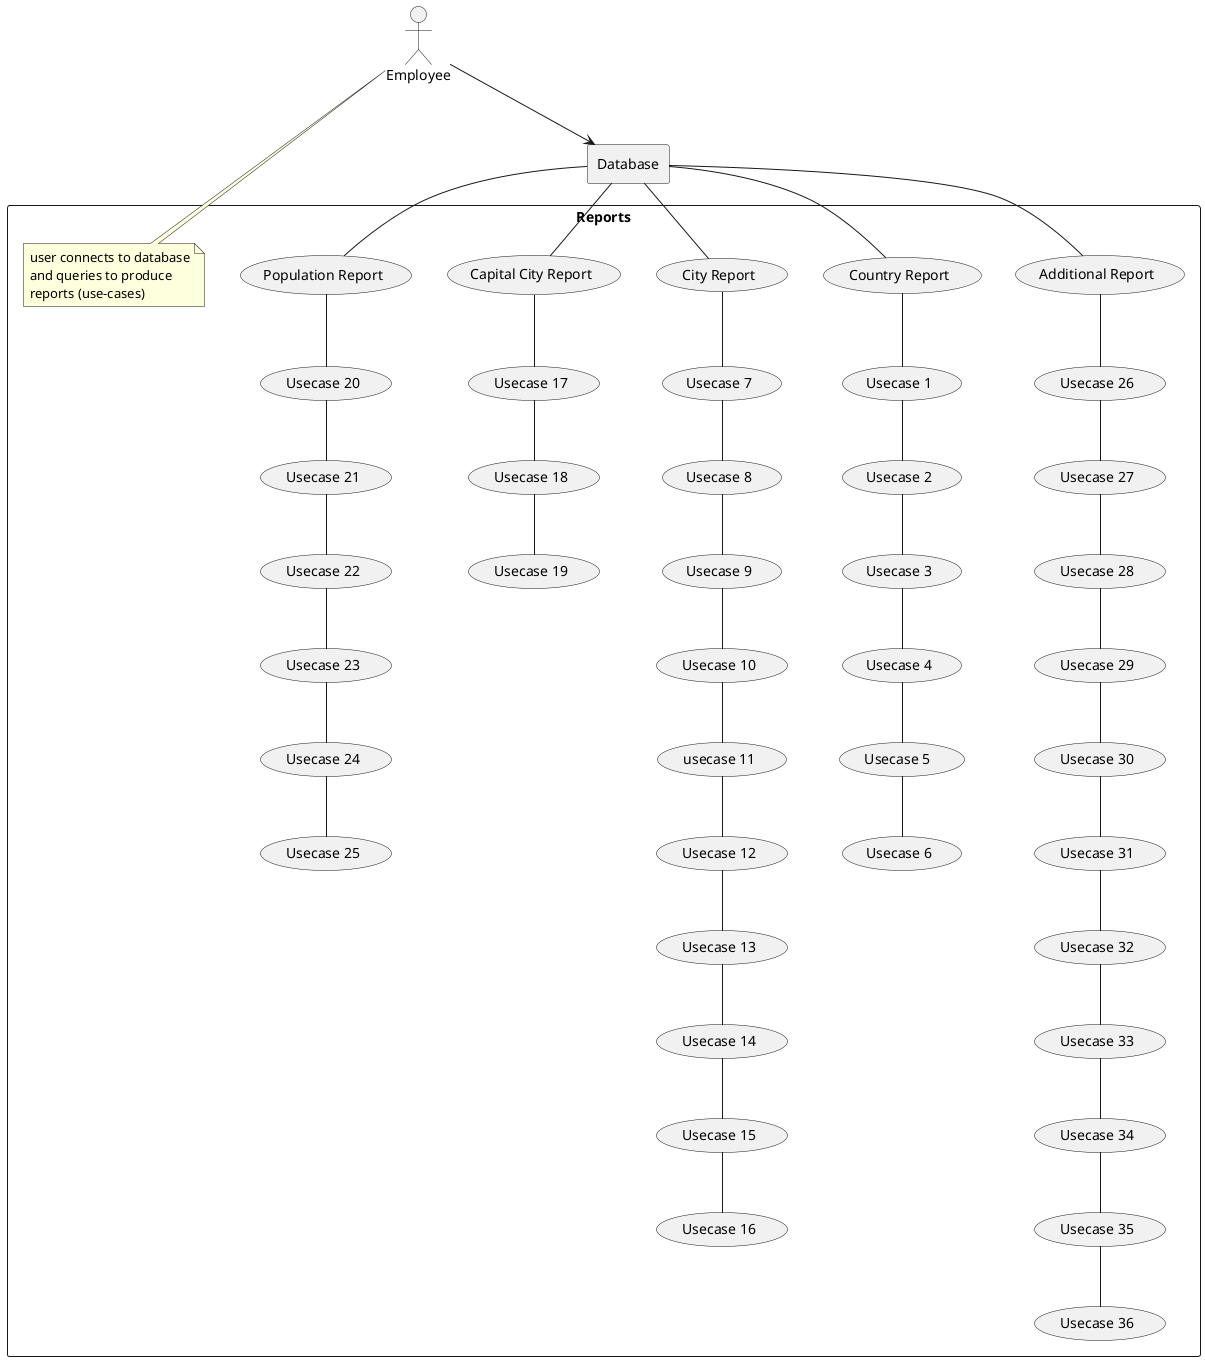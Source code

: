 @startuml

actor emp as "Employee"

rectangle Database

rectangle "Reports" {

usecase UC1 as "Usecase 1"
usecase UC2 as "Usecase 2"
usecase UC3 as "Usecase 3"
usecase UC4 as "Usecase 4"
usecase UC5 as "Usecase 5 "
usecase UC6 as "Usecase 6"
usecase UC7 as "Usecase 7"
usecase UC8 as "Usecase 8"
usecase UC9 as "Usecase 9"
usecase UC10 as "Usecase 10"
usecase UC11 as "usecase 11"
usecase UC12 as "Usecase 12"
usecase UC13 as "Usecase 13"
usecase UC14 as "Usecase 14"
usecase UC15 as "Usecase 15"
usecase UC16 as "Usecase 16"
usecase UC17 as "Usecase 17"
usecase UC18 as "Usecase 18"
usecase UC19 as "Usecase 19"
usecase UC20 as "Usecase 20"
usecase UC21 as "Usecase 21"
usecase UC22 as "Usecase 22"
usecase UC23 as "Usecase 23"
usecase UC24 as "Usecase 24"
usecase UC25 as "Usecase 25"
usecase UC26 as "Usecase 26"
usecase UC27 as "Usecase 27"
usecase UC28 as "Usecase 28"
usecase UC29 as "Usecase 29"
usecase UC30 as "Usecase 30"
usecase UC31 as "Usecase 31"
usecase UC32 as "Usecase 32"
usecase UC33 as "Usecase 33"
usecase UC34 as "Usecase 34"
usecase UC35 as "Usecase 35"
usecase UC36 as "Usecase 36"

usecase UC_country as "Country Report"
usecase UC_city as "City Report"
usecase UC_capitalcity as "Capital City Report"
usecase UC_population as "Population Report"
usecase UC_addition as "Additional Report"

emp --> Database
Database -- UC_country
Database -- UC_city
Database -- UC_capitalcity
Database -- UC_population
Database -- UC_addition

UC_country--UC1
UC1--UC2
UC2--UC3
UC3--UC4
UC4--UC5
UC5--UC6

UC_city--UC7
UC7--UC8
UC8--UC9
UC9--UC10
UC10--UC11
UC11--UC12
UC12--UC13
UC13--UC14
UC14--UC15
UC15--UC16

UC_capitalcity--UC17
UC17--UC18
UC18--UC19


UC_population--UC20
UC20--UC21
UC21--UC22
UC22--UC23
UC23--UC24
UC24--UC25

UC_addition--UC26
UC26--UC27
UC27--UC28
UC28--UC29
UC29--UC30
UC30--UC31
UC31--UC32
UC32--UC33
UC33--UC34
UC34--UC35
UC35--UC36

note right of emp
user connects to database
and queries to produce
reports (use-cases)
end note

}

@enduml